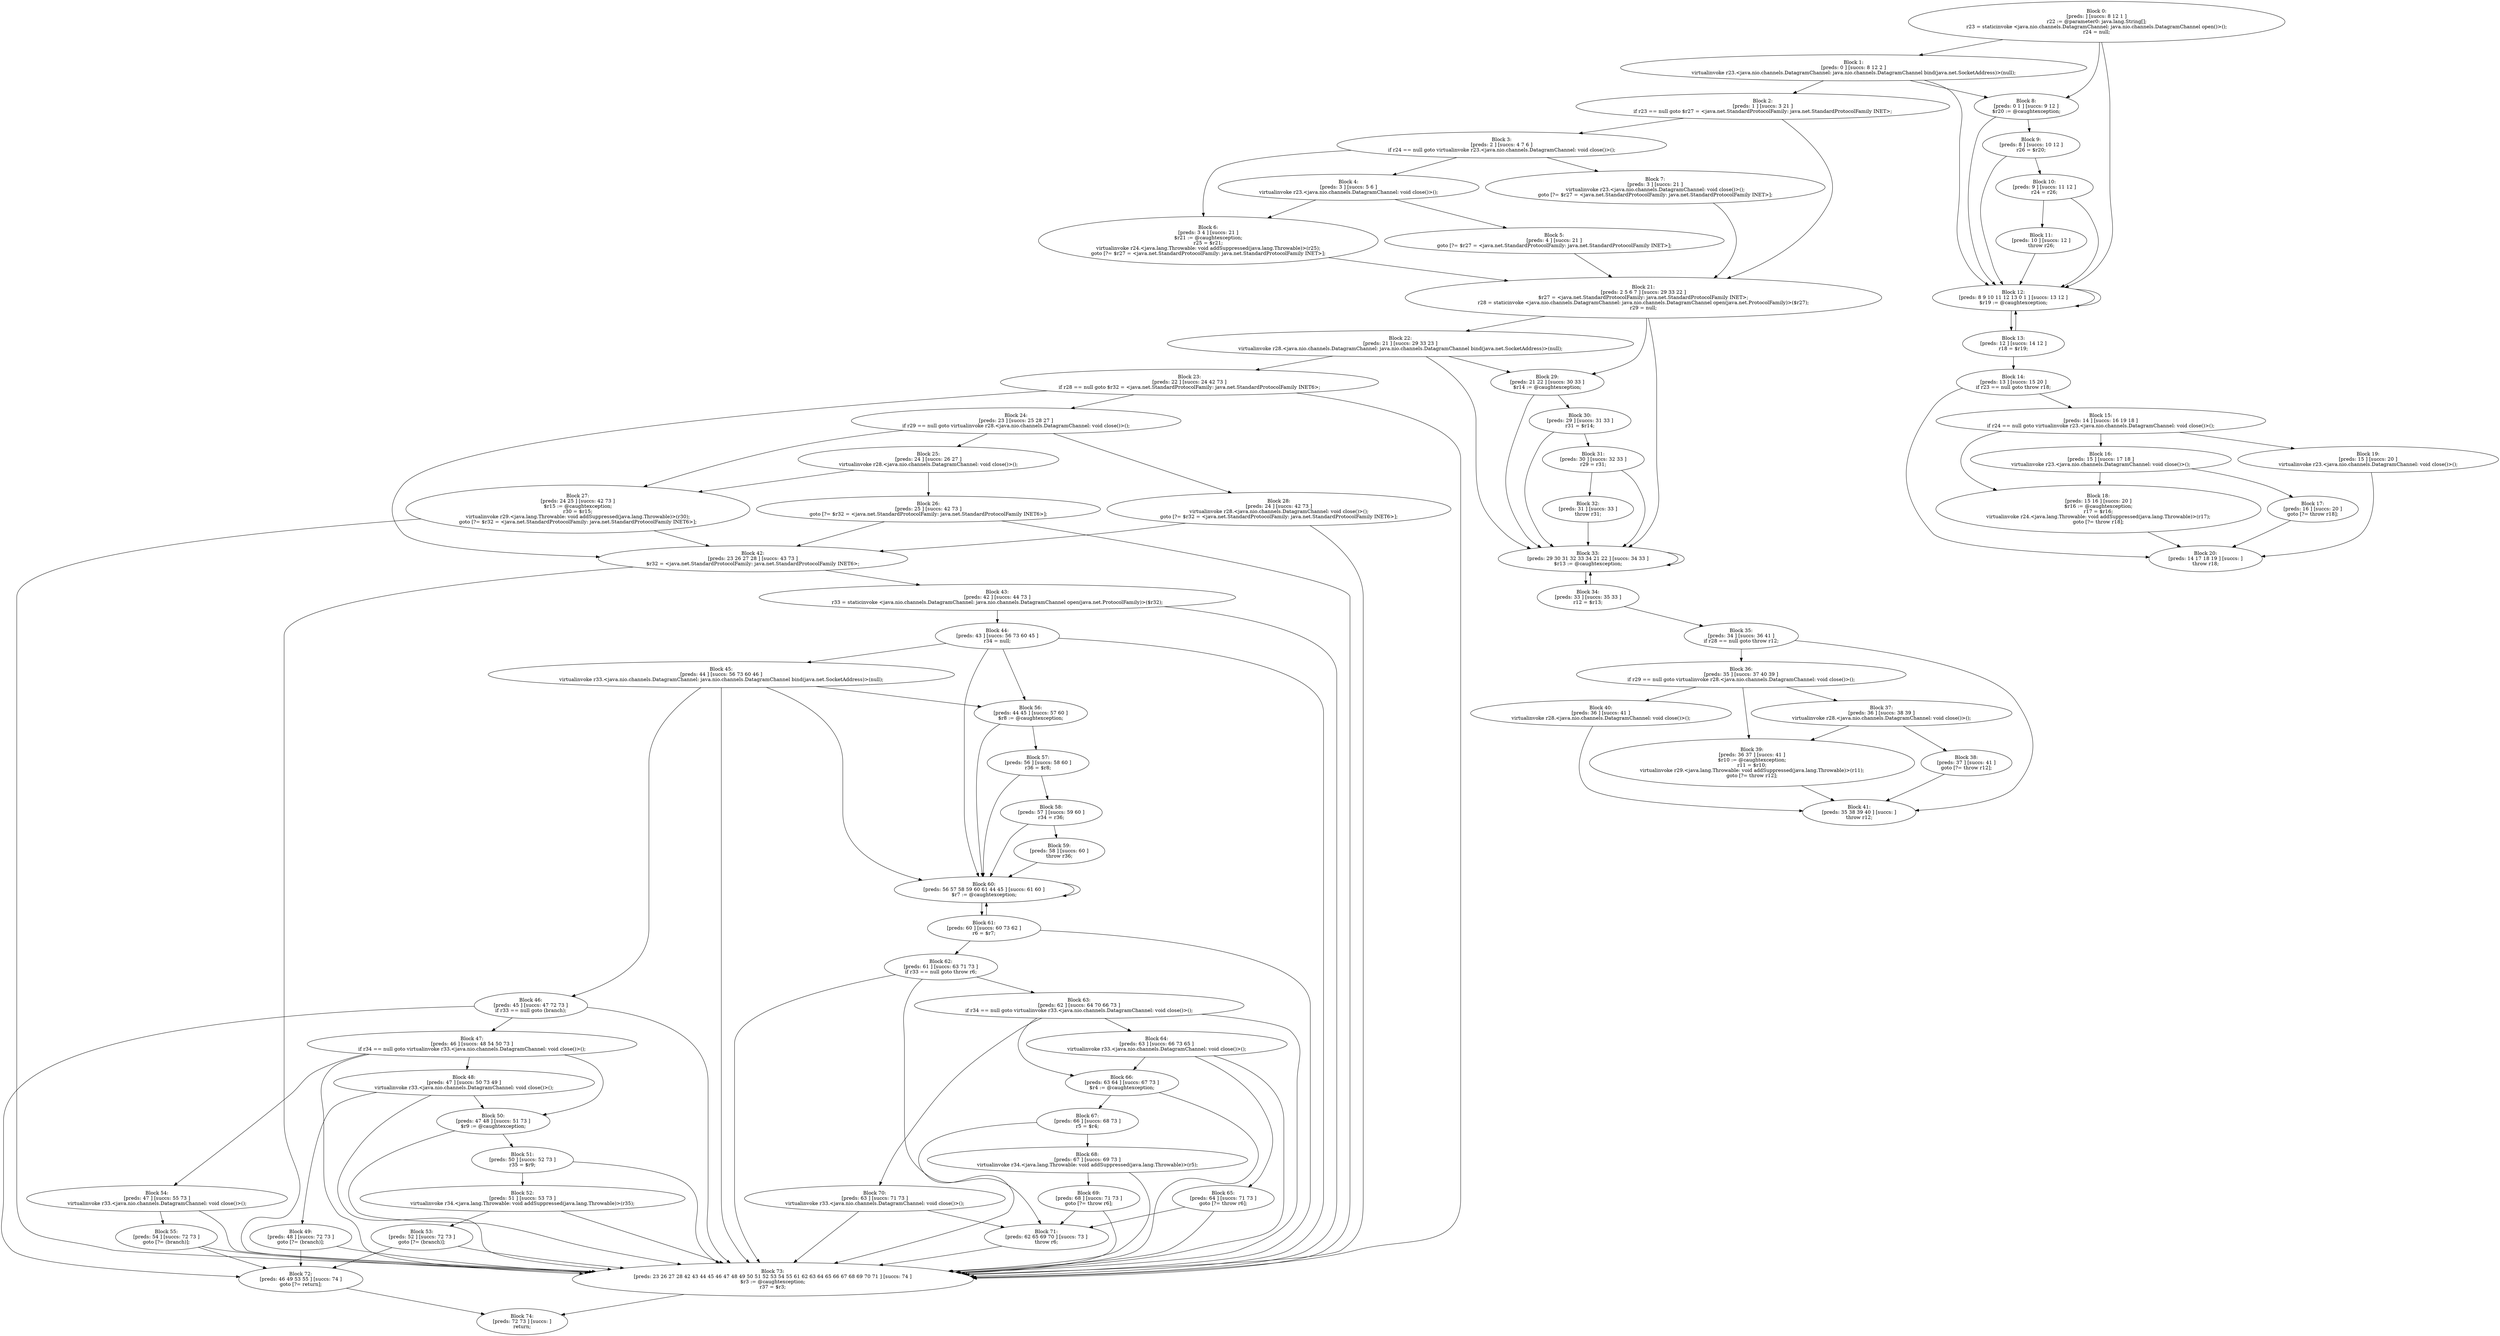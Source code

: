 digraph "unitGraph" {
    "Block 0:
[preds: ] [succs: 8 12 1 ]
r22 := @parameter0: java.lang.String[];
r23 = staticinvoke <java.nio.channels.DatagramChannel: java.nio.channels.DatagramChannel open()>();
r24 = null;
"
    "Block 1:
[preds: 0 ] [succs: 8 12 2 ]
virtualinvoke r23.<java.nio.channels.DatagramChannel: java.nio.channels.DatagramChannel bind(java.net.SocketAddress)>(null);
"
    "Block 2:
[preds: 1 ] [succs: 3 21 ]
if r23 == null goto $r27 = <java.net.StandardProtocolFamily: java.net.StandardProtocolFamily INET>;
"
    "Block 3:
[preds: 2 ] [succs: 4 7 6 ]
if r24 == null goto virtualinvoke r23.<java.nio.channels.DatagramChannel: void close()>();
"
    "Block 4:
[preds: 3 ] [succs: 5 6 ]
virtualinvoke r23.<java.nio.channels.DatagramChannel: void close()>();
"
    "Block 5:
[preds: 4 ] [succs: 21 ]
goto [?= $r27 = <java.net.StandardProtocolFamily: java.net.StandardProtocolFamily INET>];
"
    "Block 6:
[preds: 3 4 ] [succs: 21 ]
$r21 := @caughtexception;
r25 = $r21;
virtualinvoke r24.<java.lang.Throwable: void addSuppressed(java.lang.Throwable)>(r25);
goto [?= $r27 = <java.net.StandardProtocolFamily: java.net.StandardProtocolFamily INET>];
"
    "Block 7:
[preds: 3 ] [succs: 21 ]
virtualinvoke r23.<java.nio.channels.DatagramChannel: void close()>();
goto [?= $r27 = <java.net.StandardProtocolFamily: java.net.StandardProtocolFamily INET>];
"
    "Block 8:
[preds: 0 1 ] [succs: 9 12 ]
$r20 := @caughtexception;
"
    "Block 9:
[preds: 8 ] [succs: 10 12 ]
r26 = $r20;
"
    "Block 10:
[preds: 9 ] [succs: 11 12 ]
r24 = r26;
"
    "Block 11:
[preds: 10 ] [succs: 12 ]
throw r26;
"
    "Block 12:
[preds: 8 9 10 11 12 13 0 1 ] [succs: 13 12 ]
$r19 := @caughtexception;
"
    "Block 13:
[preds: 12 ] [succs: 14 12 ]
r18 = $r19;
"
    "Block 14:
[preds: 13 ] [succs: 15 20 ]
if r23 == null goto throw r18;
"
    "Block 15:
[preds: 14 ] [succs: 16 19 18 ]
if r24 == null goto virtualinvoke r23.<java.nio.channels.DatagramChannel: void close()>();
"
    "Block 16:
[preds: 15 ] [succs: 17 18 ]
virtualinvoke r23.<java.nio.channels.DatagramChannel: void close()>();
"
    "Block 17:
[preds: 16 ] [succs: 20 ]
goto [?= throw r18];
"
    "Block 18:
[preds: 15 16 ] [succs: 20 ]
$r16 := @caughtexception;
r17 = $r16;
virtualinvoke r24.<java.lang.Throwable: void addSuppressed(java.lang.Throwable)>(r17);
goto [?= throw r18];
"
    "Block 19:
[preds: 15 ] [succs: 20 ]
virtualinvoke r23.<java.nio.channels.DatagramChannel: void close()>();
"
    "Block 20:
[preds: 14 17 18 19 ] [succs: ]
throw r18;
"
    "Block 21:
[preds: 2 5 6 7 ] [succs: 29 33 22 ]
$r27 = <java.net.StandardProtocolFamily: java.net.StandardProtocolFamily INET>;
r28 = staticinvoke <java.nio.channels.DatagramChannel: java.nio.channels.DatagramChannel open(java.net.ProtocolFamily)>($r27);
r29 = null;
"
    "Block 22:
[preds: 21 ] [succs: 29 33 23 ]
virtualinvoke r28.<java.nio.channels.DatagramChannel: java.nio.channels.DatagramChannel bind(java.net.SocketAddress)>(null);
"
    "Block 23:
[preds: 22 ] [succs: 24 42 73 ]
if r28 == null goto $r32 = <java.net.StandardProtocolFamily: java.net.StandardProtocolFamily INET6>;
"
    "Block 24:
[preds: 23 ] [succs: 25 28 27 ]
if r29 == null goto virtualinvoke r28.<java.nio.channels.DatagramChannel: void close()>();
"
    "Block 25:
[preds: 24 ] [succs: 26 27 ]
virtualinvoke r28.<java.nio.channels.DatagramChannel: void close()>();
"
    "Block 26:
[preds: 25 ] [succs: 42 73 ]
goto [?= $r32 = <java.net.StandardProtocolFamily: java.net.StandardProtocolFamily INET6>];
"
    "Block 27:
[preds: 24 25 ] [succs: 42 73 ]
$r15 := @caughtexception;
r30 = $r15;
virtualinvoke r29.<java.lang.Throwable: void addSuppressed(java.lang.Throwable)>(r30);
goto [?= $r32 = <java.net.StandardProtocolFamily: java.net.StandardProtocolFamily INET6>];
"
    "Block 28:
[preds: 24 ] [succs: 42 73 ]
virtualinvoke r28.<java.nio.channels.DatagramChannel: void close()>();
goto [?= $r32 = <java.net.StandardProtocolFamily: java.net.StandardProtocolFamily INET6>];
"
    "Block 29:
[preds: 21 22 ] [succs: 30 33 ]
$r14 := @caughtexception;
"
    "Block 30:
[preds: 29 ] [succs: 31 33 ]
r31 = $r14;
"
    "Block 31:
[preds: 30 ] [succs: 32 33 ]
r29 = r31;
"
    "Block 32:
[preds: 31 ] [succs: 33 ]
throw r31;
"
    "Block 33:
[preds: 29 30 31 32 33 34 21 22 ] [succs: 34 33 ]
$r13 := @caughtexception;
"
    "Block 34:
[preds: 33 ] [succs: 35 33 ]
r12 = $r13;
"
    "Block 35:
[preds: 34 ] [succs: 36 41 ]
if r28 == null goto throw r12;
"
    "Block 36:
[preds: 35 ] [succs: 37 40 39 ]
if r29 == null goto virtualinvoke r28.<java.nio.channels.DatagramChannel: void close()>();
"
    "Block 37:
[preds: 36 ] [succs: 38 39 ]
virtualinvoke r28.<java.nio.channels.DatagramChannel: void close()>();
"
    "Block 38:
[preds: 37 ] [succs: 41 ]
goto [?= throw r12];
"
    "Block 39:
[preds: 36 37 ] [succs: 41 ]
$r10 := @caughtexception;
r11 = $r10;
virtualinvoke r29.<java.lang.Throwable: void addSuppressed(java.lang.Throwable)>(r11);
goto [?= throw r12];
"
    "Block 40:
[preds: 36 ] [succs: 41 ]
virtualinvoke r28.<java.nio.channels.DatagramChannel: void close()>();
"
    "Block 41:
[preds: 35 38 39 40 ] [succs: ]
throw r12;
"
    "Block 42:
[preds: 23 26 27 28 ] [succs: 43 73 ]
$r32 = <java.net.StandardProtocolFamily: java.net.StandardProtocolFamily INET6>;
"
    "Block 43:
[preds: 42 ] [succs: 44 73 ]
r33 = staticinvoke <java.nio.channels.DatagramChannel: java.nio.channels.DatagramChannel open(java.net.ProtocolFamily)>($r32);
"
    "Block 44:
[preds: 43 ] [succs: 56 73 60 45 ]
r34 = null;
"
    "Block 45:
[preds: 44 ] [succs: 56 73 60 46 ]
virtualinvoke r33.<java.nio.channels.DatagramChannel: java.nio.channels.DatagramChannel bind(java.net.SocketAddress)>(null);
"
    "Block 46:
[preds: 45 ] [succs: 47 72 73 ]
if r33 == null goto (branch);
"
    "Block 47:
[preds: 46 ] [succs: 48 54 50 73 ]
if r34 == null goto virtualinvoke r33.<java.nio.channels.DatagramChannel: void close()>();
"
    "Block 48:
[preds: 47 ] [succs: 50 73 49 ]
virtualinvoke r33.<java.nio.channels.DatagramChannel: void close()>();
"
    "Block 49:
[preds: 48 ] [succs: 72 73 ]
goto [?= (branch)];
"
    "Block 50:
[preds: 47 48 ] [succs: 51 73 ]
$r9 := @caughtexception;
"
    "Block 51:
[preds: 50 ] [succs: 52 73 ]
r35 = $r9;
"
    "Block 52:
[preds: 51 ] [succs: 53 73 ]
virtualinvoke r34.<java.lang.Throwable: void addSuppressed(java.lang.Throwable)>(r35);
"
    "Block 53:
[preds: 52 ] [succs: 72 73 ]
goto [?= (branch)];
"
    "Block 54:
[preds: 47 ] [succs: 55 73 ]
virtualinvoke r33.<java.nio.channels.DatagramChannel: void close()>();
"
    "Block 55:
[preds: 54 ] [succs: 72 73 ]
goto [?= (branch)];
"
    "Block 56:
[preds: 44 45 ] [succs: 57 60 ]
$r8 := @caughtexception;
"
    "Block 57:
[preds: 56 ] [succs: 58 60 ]
r36 = $r8;
"
    "Block 58:
[preds: 57 ] [succs: 59 60 ]
r34 = r36;
"
    "Block 59:
[preds: 58 ] [succs: 60 ]
throw r36;
"
    "Block 60:
[preds: 56 57 58 59 60 61 44 45 ] [succs: 61 60 ]
$r7 := @caughtexception;
"
    "Block 61:
[preds: 60 ] [succs: 60 73 62 ]
r6 = $r7;
"
    "Block 62:
[preds: 61 ] [succs: 63 71 73 ]
if r33 == null goto throw r6;
"
    "Block 63:
[preds: 62 ] [succs: 64 70 66 73 ]
if r34 == null goto virtualinvoke r33.<java.nio.channels.DatagramChannel: void close()>();
"
    "Block 64:
[preds: 63 ] [succs: 66 73 65 ]
virtualinvoke r33.<java.nio.channels.DatagramChannel: void close()>();
"
    "Block 65:
[preds: 64 ] [succs: 71 73 ]
goto [?= throw r6];
"
    "Block 66:
[preds: 63 64 ] [succs: 67 73 ]
$r4 := @caughtexception;
"
    "Block 67:
[preds: 66 ] [succs: 68 73 ]
r5 = $r4;
"
    "Block 68:
[preds: 67 ] [succs: 69 73 ]
virtualinvoke r34.<java.lang.Throwable: void addSuppressed(java.lang.Throwable)>(r5);
"
    "Block 69:
[preds: 68 ] [succs: 71 73 ]
goto [?= throw r6];
"
    "Block 70:
[preds: 63 ] [succs: 71 73 ]
virtualinvoke r33.<java.nio.channels.DatagramChannel: void close()>();
"
    "Block 71:
[preds: 62 65 69 70 ] [succs: 73 ]
throw r6;
"
    "Block 72:
[preds: 46 49 53 55 ] [succs: 74 ]
goto [?= return];
"
    "Block 73:
[preds: 23 26 27 28 42 43 44 45 46 47 48 49 50 51 52 53 54 55 61 62 63 64 65 66 67 68 69 70 71 ] [succs: 74 ]
$r3 := @caughtexception;
r37 = $r3;
"
    "Block 74:
[preds: 72 73 ] [succs: ]
return;
"
    "Block 0:
[preds: ] [succs: 8 12 1 ]
r22 := @parameter0: java.lang.String[];
r23 = staticinvoke <java.nio.channels.DatagramChannel: java.nio.channels.DatagramChannel open()>();
r24 = null;
"->"Block 8:
[preds: 0 1 ] [succs: 9 12 ]
$r20 := @caughtexception;
";
    "Block 0:
[preds: ] [succs: 8 12 1 ]
r22 := @parameter0: java.lang.String[];
r23 = staticinvoke <java.nio.channels.DatagramChannel: java.nio.channels.DatagramChannel open()>();
r24 = null;
"->"Block 12:
[preds: 8 9 10 11 12 13 0 1 ] [succs: 13 12 ]
$r19 := @caughtexception;
";
    "Block 0:
[preds: ] [succs: 8 12 1 ]
r22 := @parameter0: java.lang.String[];
r23 = staticinvoke <java.nio.channels.DatagramChannel: java.nio.channels.DatagramChannel open()>();
r24 = null;
"->"Block 1:
[preds: 0 ] [succs: 8 12 2 ]
virtualinvoke r23.<java.nio.channels.DatagramChannel: java.nio.channels.DatagramChannel bind(java.net.SocketAddress)>(null);
";
    "Block 1:
[preds: 0 ] [succs: 8 12 2 ]
virtualinvoke r23.<java.nio.channels.DatagramChannel: java.nio.channels.DatagramChannel bind(java.net.SocketAddress)>(null);
"->"Block 8:
[preds: 0 1 ] [succs: 9 12 ]
$r20 := @caughtexception;
";
    "Block 1:
[preds: 0 ] [succs: 8 12 2 ]
virtualinvoke r23.<java.nio.channels.DatagramChannel: java.nio.channels.DatagramChannel bind(java.net.SocketAddress)>(null);
"->"Block 12:
[preds: 8 9 10 11 12 13 0 1 ] [succs: 13 12 ]
$r19 := @caughtexception;
";
    "Block 1:
[preds: 0 ] [succs: 8 12 2 ]
virtualinvoke r23.<java.nio.channels.DatagramChannel: java.nio.channels.DatagramChannel bind(java.net.SocketAddress)>(null);
"->"Block 2:
[preds: 1 ] [succs: 3 21 ]
if r23 == null goto $r27 = <java.net.StandardProtocolFamily: java.net.StandardProtocolFamily INET>;
";
    "Block 2:
[preds: 1 ] [succs: 3 21 ]
if r23 == null goto $r27 = <java.net.StandardProtocolFamily: java.net.StandardProtocolFamily INET>;
"->"Block 3:
[preds: 2 ] [succs: 4 7 6 ]
if r24 == null goto virtualinvoke r23.<java.nio.channels.DatagramChannel: void close()>();
";
    "Block 2:
[preds: 1 ] [succs: 3 21 ]
if r23 == null goto $r27 = <java.net.StandardProtocolFamily: java.net.StandardProtocolFamily INET>;
"->"Block 21:
[preds: 2 5 6 7 ] [succs: 29 33 22 ]
$r27 = <java.net.StandardProtocolFamily: java.net.StandardProtocolFamily INET>;
r28 = staticinvoke <java.nio.channels.DatagramChannel: java.nio.channels.DatagramChannel open(java.net.ProtocolFamily)>($r27);
r29 = null;
";
    "Block 3:
[preds: 2 ] [succs: 4 7 6 ]
if r24 == null goto virtualinvoke r23.<java.nio.channels.DatagramChannel: void close()>();
"->"Block 4:
[preds: 3 ] [succs: 5 6 ]
virtualinvoke r23.<java.nio.channels.DatagramChannel: void close()>();
";
    "Block 3:
[preds: 2 ] [succs: 4 7 6 ]
if r24 == null goto virtualinvoke r23.<java.nio.channels.DatagramChannel: void close()>();
"->"Block 7:
[preds: 3 ] [succs: 21 ]
virtualinvoke r23.<java.nio.channels.DatagramChannel: void close()>();
goto [?= $r27 = <java.net.StandardProtocolFamily: java.net.StandardProtocolFamily INET>];
";
    "Block 3:
[preds: 2 ] [succs: 4 7 6 ]
if r24 == null goto virtualinvoke r23.<java.nio.channels.DatagramChannel: void close()>();
"->"Block 6:
[preds: 3 4 ] [succs: 21 ]
$r21 := @caughtexception;
r25 = $r21;
virtualinvoke r24.<java.lang.Throwable: void addSuppressed(java.lang.Throwable)>(r25);
goto [?= $r27 = <java.net.StandardProtocolFamily: java.net.StandardProtocolFamily INET>];
";
    "Block 4:
[preds: 3 ] [succs: 5 6 ]
virtualinvoke r23.<java.nio.channels.DatagramChannel: void close()>();
"->"Block 5:
[preds: 4 ] [succs: 21 ]
goto [?= $r27 = <java.net.StandardProtocolFamily: java.net.StandardProtocolFamily INET>];
";
    "Block 4:
[preds: 3 ] [succs: 5 6 ]
virtualinvoke r23.<java.nio.channels.DatagramChannel: void close()>();
"->"Block 6:
[preds: 3 4 ] [succs: 21 ]
$r21 := @caughtexception;
r25 = $r21;
virtualinvoke r24.<java.lang.Throwable: void addSuppressed(java.lang.Throwable)>(r25);
goto [?= $r27 = <java.net.StandardProtocolFamily: java.net.StandardProtocolFamily INET>];
";
    "Block 5:
[preds: 4 ] [succs: 21 ]
goto [?= $r27 = <java.net.StandardProtocolFamily: java.net.StandardProtocolFamily INET>];
"->"Block 21:
[preds: 2 5 6 7 ] [succs: 29 33 22 ]
$r27 = <java.net.StandardProtocolFamily: java.net.StandardProtocolFamily INET>;
r28 = staticinvoke <java.nio.channels.DatagramChannel: java.nio.channels.DatagramChannel open(java.net.ProtocolFamily)>($r27);
r29 = null;
";
    "Block 6:
[preds: 3 4 ] [succs: 21 ]
$r21 := @caughtexception;
r25 = $r21;
virtualinvoke r24.<java.lang.Throwable: void addSuppressed(java.lang.Throwable)>(r25);
goto [?= $r27 = <java.net.StandardProtocolFamily: java.net.StandardProtocolFamily INET>];
"->"Block 21:
[preds: 2 5 6 7 ] [succs: 29 33 22 ]
$r27 = <java.net.StandardProtocolFamily: java.net.StandardProtocolFamily INET>;
r28 = staticinvoke <java.nio.channels.DatagramChannel: java.nio.channels.DatagramChannel open(java.net.ProtocolFamily)>($r27);
r29 = null;
";
    "Block 7:
[preds: 3 ] [succs: 21 ]
virtualinvoke r23.<java.nio.channels.DatagramChannel: void close()>();
goto [?= $r27 = <java.net.StandardProtocolFamily: java.net.StandardProtocolFamily INET>];
"->"Block 21:
[preds: 2 5 6 7 ] [succs: 29 33 22 ]
$r27 = <java.net.StandardProtocolFamily: java.net.StandardProtocolFamily INET>;
r28 = staticinvoke <java.nio.channels.DatagramChannel: java.nio.channels.DatagramChannel open(java.net.ProtocolFamily)>($r27);
r29 = null;
";
    "Block 8:
[preds: 0 1 ] [succs: 9 12 ]
$r20 := @caughtexception;
"->"Block 9:
[preds: 8 ] [succs: 10 12 ]
r26 = $r20;
";
    "Block 8:
[preds: 0 1 ] [succs: 9 12 ]
$r20 := @caughtexception;
"->"Block 12:
[preds: 8 9 10 11 12 13 0 1 ] [succs: 13 12 ]
$r19 := @caughtexception;
";
    "Block 9:
[preds: 8 ] [succs: 10 12 ]
r26 = $r20;
"->"Block 10:
[preds: 9 ] [succs: 11 12 ]
r24 = r26;
";
    "Block 9:
[preds: 8 ] [succs: 10 12 ]
r26 = $r20;
"->"Block 12:
[preds: 8 9 10 11 12 13 0 1 ] [succs: 13 12 ]
$r19 := @caughtexception;
";
    "Block 10:
[preds: 9 ] [succs: 11 12 ]
r24 = r26;
"->"Block 11:
[preds: 10 ] [succs: 12 ]
throw r26;
";
    "Block 10:
[preds: 9 ] [succs: 11 12 ]
r24 = r26;
"->"Block 12:
[preds: 8 9 10 11 12 13 0 1 ] [succs: 13 12 ]
$r19 := @caughtexception;
";
    "Block 11:
[preds: 10 ] [succs: 12 ]
throw r26;
"->"Block 12:
[preds: 8 9 10 11 12 13 0 1 ] [succs: 13 12 ]
$r19 := @caughtexception;
";
    "Block 12:
[preds: 8 9 10 11 12 13 0 1 ] [succs: 13 12 ]
$r19 := @caughtexception;
"->"Block 13:
[preds: 12 ] [succs: 14 12 ]
r18 = $r19;
";
    "Block 12:
[preds: 8 9 10 11 12 13 0 1 ] [succs: 13 12 ]
$r19 := @caughtexception;
"->"Block 12:
[preds: 8 9 10 11 12 13 0 1 ] [succs: 13 12 ]
$r19 := @caughtexception;
";
    "Block 13:
[preds: 12 ] [succs: 14 12 ]
r18 = $r19;
"->"Block 14:
[preds: 13 ] [succs: 15 20 ]
if r23 == null goto throw r18;
";
    "Block 13:
[preds: 12 ] [succs: 14 12 ]
r18 = $r19;
"->"Block 12:
[preds: 8 9 10 11 12 13 0 1 ] [succs: 13 12 ]
$r19 := @caughtexception;
";
    "Block 14:
[preds: 13 ] [succs: 15 20 ]
if r23 == null goto throw r18;
"->"Block 15:
[preds: 14 ] [succs: 16 19 18 ]
if r24 == null goto virtualinvoke r23.<java.nio.channels.DatagramChannel: void close()>();
";
    "Block 14:
[preds: 13 ] [succs: 15 20 ]
if r23 == null goto throw r18;
"->"Block 20:
[preds: 14 17 18 19 ] [succs: ]
throw r18;
";
    "Block 15:
[preds: 14 ] [succs: 16 19 18 ]
if r24 == null goto virtualinvoke r23.<java.nio.channels.DatagramChannel: void close()>();
"->"Block 16:
[preds: 15 ] [succs: 17 18 ]
virtualinvoke r23.<java.nio.channels.DatagramChannel: void close()>();
";
    "Block 15:
[preds: 14 ] [succs: 16 19 18 ]
if r24 == null goto virtualinvoke r23.<java.nio.channels.DatagramChannel: void close()>();
"->"Block 19:
[preds: 15 ] [succs: 20 ]
virtualinvoke r23.<java.nio.channels.DatagramChannel: void close()>();
";
    "Block 15:
[preds: 14 ] [succs: 16 19 18 ]
if r24 == null goto virtualinvoke r23.<java.nio.channels.DatagramChannel: void close()>();
"->"Block 18:
[preds: 15 16 ] [succs: 20 ]
$r16 := @caughtexception;
r17 = $r16;
virtualinvoke r24.<java.lang.Throwable: void addSuppressed(java.lang.Throwable)>(r17);
goto [?= throw r18];
";
    "Block 16:
[preds: 15 ] [succs: 17 18 ]
virtualinvoke r23.<java.nio.channels.DatagramChannel: void close()>();
"->"Block 17:
[preds: 16 ] [succs: 20 ]
goto [?= throw r18];
";
    "Block 16:
[preds: 15 ] [succs: 17 18 ]
virtualinvoke r23.<java.nio.channels.DatagramChannel: void close()>();
"->"Block 18:
[preds: 15 16 ] [succs: 20 ]
$r16 := @caughtexception;
r17 = $r16;
virtualinvoke r24.<java.lang.Throwable: void addSuppressed(java.lang.Throwable)>(r17);
goto [?= throw r18];
";
    "Block 17:
[preds: 16 ] [succs: 20 ]
goto [?= throw r18];
"->"Block 20:
[preds: 14 17 18 19 ] [succs: ]
throw r18;
";
    "Block 18:
[preds: 15 16 ] [succs: 20 ]
$r16 := @caughtexception;
r17 = $r16;
virtualinvoke r24.<java.lang.Throwable: void addSuppressed(java.lang.Throwable)>(r17);
goto [?= throw r18];
"->"Block 20:
[preds: 14 17 18 19 ] [succs: ]
throw r18;
";
    "Block 19:
[preds: 15 ] [succs: 20 ]
virtualinvoke r23.<java.nio.channels.DatagramChannel: void close()>();
"->"Block 20:
[preds: 14 17 18 19 ] [succs: ]
throw r18;
";
    "Block 21:
[preds: 2 5 6 7 ] [succs: 29 33 22 ]
$r27 = <java.net.StandardProtocolFamily: java.net.StandardProtocolFamily INET>;
r28 = staticinvoke <java.nio.channels.DatagramChannel: java.nio.channels.DatagramChannel open(java.net.ProtocolFamily)>($r27);
r29 = null;
"->"Block 29:
[preds: 21 22 ] [succs: 30 33 ]
$r14 := @caughtexception;
";
    "Block 21:
[preds: 2 5 6 7 ] [succs: 29 33 22 ]
$r27 = <java.net.StandardProtocolFamily: java.net.StandardProtocolFamily INET>;
r28 = staticinvoke <java.nio.channels.DatagramChannel: java.nio.channels.DatagramChannel open(java.net.ProtocolFamily)>($r27);
r29 = null;
"->"Block 33:
[preds: 29 30 31 32 33 34 21 22 ] [succs: 34 33 ]
$r13 := @caughtexception;
";
    "Block 21:
[preds: 2 5 6 7 ] [succs: 29 33 22 ]
$r27 = <java.net.StandardProtocolFamily: java.net.StandardProtocolFamily INET>;
r28 = staticinvoke <java.nio.channels.DatagramChannel: java.nio.channels.DatagramChannel open(java.net.ProtocolFamily)>($r27);
r29 = null;
"->"Block 22:
[preds: 21 ] [succs: 29 33 23 ]
virtualinvoke r28.<java.nio.channels.DatagramChannel: java.nio.channels.DatagramChannel bind(java.net.SocketAddress)>(null);
";
    "Block 22:
[preds: 21 ] [succs: 29 33 23 ]
virtualinvoke r28.<java.nio.channels.DatagramChannel: java.nio.channels.DatagramChannel bind(java.net.SocketAddress)>(null);
"->"Block 29:
[preds: 21 22 ] [succs: 30 33 ]
$r14 := @caughtexception;
";
    "Block 22:
[preds: 21 ] [succs: 29 33 23 ]
virtualinvoke r28.<java.nio.channels.DatagramChannel: java.nio.channels.DatagramChannel bind(java.net.SocketAddress)>(null);
"->"Block 33:
[preds: 29 30 31 32 33 34 21 22 ] [succs: 34 33 ]
$r13 := @caughtexception;
";
    "Block 22:
[preds: 21 ] [succs: 29 33 23 ]
virtualinvoke r28.<java.nio.channels.DatagramChannel: java.nio.channels.DatagramChannel bind(java.net.SocketAddress)>(null);
"->"Block 23:
[preds: 22 ] [succs: 24 42 73 ]
if r28 == null goto $r32 = <java.net.StandardProtocolFamily: java.net.StandardProtocolFamily INET6>;
";
    "Block 23:
[preds: 22 ] [succs: 24 42 73 ]
if r28 == null goto $r32 = <java.net.StandardProtocolFamily: java.net.StandardProtocolFamily INET6>;
"->"Block 24:
[preds: 23 ] [succs: 25 28 27 ]
if r29 == null goto virtualinvoke r28.<java.nio.channels.DatagramChannel: void close()>();
";
    "Block 23:
[preds: 22 ] [succs: 24 42 73 ]
if r28 == null goto $r32 = <java.net.StandardProtocolFamily: java.net.StandardProtocolFamily INET6>;
"->"Block 42:
[preds: 23 26 27 28 ] [succs: 43 73 ]
$r32 = <java.net.StandardProtocolFamily: java.net.StandardProtocolFamily INET6>;
";
    "Block 23:
[preds: 22 ] [succs: 24 42 73 ]
if r28 == null goto $r32 = <java.net.StandardProtocolFamily: java.net.StandardProtocolFamily INET6>;
"->"Block 73:
[preds: 23 26 27 28 42 43 44 45 46 47 48 49 50 51 52 53 54 55 61 62 63 64 65 66 67 68 69 70 71 ] [succs: 74 ]
$r3 := @caughtexception;
r37 = $r3;
";
    "Block 24:
[preds: 23 ] [succs: 25 28 27 ]
if r29 == null goto virtualinvoke r28.<java.nio.channels.DatagramChannel: void close()>();
"->"Block 25:
[preds: 24 ] [succs: 26 27 ]
virtualinvoke r28.<java.nio.channels.DatagramChannel: void close()>();
";
    "Block 24:
[preds: 23 ] [succs: 25 28 27 ]
if r29 == null goto virtualinvoke r28.<java.nio.channels.DatagramChannel: void close()>();
"->"Block 28:
[preds: 24 ] [succs: 42 73 ]
virtualinvoke r28.<java.nio.channels.DatagramChannel: void close()>();
goto [?= $r32 = <java.net.StandardProtocolFamily: java.net.StandardProtocolFamily INET6>];
";
    "Block 24:
[preds: 23 ] [succs: 25 28 27 ]
if r29 == null goto virtualinvoke r28.<java.nio.channels.DatagramChannel: void close()>();
"->"Block 27:
[preds: 24 25 ] [succs: 42 73 ]
$r15 := @caughtexception;
r30 = $r15;
virtualinvoke r29.<java.lang.Throwable: void addSuppressed(java.lang.Throwable)>(r30);
goto [?= $r32 = <java.net.StandardProtocolFamily: java.net.StandardProtocolFamily INET6>];
";
    "Block 25:
[preds: 24 ] [succs: 26 27 ]
virtualinvoke r28.<java.nio.channels.DatagramChannel: void close()>();
"->"Block 26:
[preds: 25 ] [succs: 42 73 ]
goto [?= $r32 = <java.net.StandardProtocolFamily: java.net.StandardProtocolFamily INET6>];
";
    "Block 25:
[preds: 24 ] [succs: 26 27 ]
virtualinvoke r28.<java.nio.channels.DatagramChannel: void close()>();
"->"Block 27:
[preds: 24 25 ] [succs: 42 73 ]
$r15 := @caughtexception;
r30 = $r15;
virtualinvoke r29.<java.lang.Throwable: void addSuppressed(java.lang.Throwable)>(r30);
goto [?= $r32 = <java.net.StandardProtocolFamily: java.net.StandardProtocolFamily INET6>];
";
    "Block 26:
[preds: 25 ] [succs: 42 73 ]
goto [?= $r32 = <java.net.StandardProtocolFamily: java.net.StandardProtocolFamily INET6>];
"->"Block 42:
[preds: 23 26 27 28 ] [succs: 43 73 ]
$r32 = <java.net.StandardProtocolFamily: java.net.StandardProtocolFamily INET6>;
";
    "Block 26:
[preds: 25 ] [succs: 42 73 ]
goto [?= $r32 = <java.net.StandardProtocolFamily: java.net.StandardProtocolFamily INET6>];
"->"Block 73:
[preds: 23 26 27 28 42 43 44 45 46 47 48 49 50 51 52 53 54 55 61 62 63 64 65 66 67 68 69 70 71 ] [succs: 74 ]
$r3 := @caughtexception;
r37 = $r3;
";
    "Block 27:
[preds: 24 25 ] [succs: 42 73 ]
$r15 := @caughtexception;
r30 = $r15;
virtualinvoke r29.<java.lang.Throwable: void addSuppressed(java.lang.Throwable)>(r30);
goto [?= $r32 = <java.net.StandardProtocolFamily: java.net.StandardProtocolFamily INET6>];
"->"Block 42:
[preds: 23 26 27 28 ] [succs: 43 73 ]
$r32 = <java.net.StandardProtocolFamily: java.net.StandardProtocolFamily INET6>;
";
    "Block 27:
[preds: 24 25 ] [succs: 42 73 ]
$r15 := @caughtexception;
r30 = $r15;
virtualinvoke r29.<java.lang.Throwable: void addSuppressed(java.lang.Throwable)>(r30);
goto [?= $r32 = <java.net.StandardProtocolFamily: java.net.StandardProtocolFamily INET6>];
"->"Block 73:
[preds: 23 26 27 28 42 43 44 45 46 47 48 49 50 51 52 53 54 55 61 62 63 64 65 66 67 68 69 70 71 ] [succs: 74 ]
$r3 := @caughtexception;
r37 = $r3;
";
    "Block 28:
[preds: 24 ] [succs: 42 73 ]
virtualinvoke r28.<java.nio.channels.DatagramChannel: void close()>();
goto [?= $r32 = <java.net.StandardProtocolFamily: java.net.StandardProtocolFamily INET6>];
"->"Block 42:
[preds: 23 26 27 28 ] [succs: 43 73 ]
$r32 = <java.net.StandardProtocolFamily: java.net.StandardProtocolFamily INET6>;
";
    "Block 28:
[preds: 24 ] [succs: 42 73 ]
virtualinvoke r28.<java.nio.channels.DatagramChannel: void close()>();
goto [?= $r32 = <java.net.StandardProtocolFamily: java.net.StandardProtocolFamily INET6>];
"->"Block 73:
[preds: 23 26 27 28 42 43 44 45 46 47 48 49 50 51 52 53 54 55 61 62 63 64 65 66 67 68 69 70 71 ] [succs: 74 ]
$r3 := @caughtexception;
r37 = $r3;
";
    "Block 29:
[preds: 21 22 ] [succs: 30 33 ]
$r14 := @caughtexception;
"->"Block 30:
[preds: 29 ] [succs: 31 33 ]
r31 = $r14;
";
    "Block 29:
[preds: 21 22 ] [succs: 30 33 ]
$r14 := @caughtexception;
"->"Block 33:
[preds: 29 30 31 32 33 34 21 22 ] [succs: 34 33 ]
$r13 := @caughtexception;
";
    "Block 30:
[preds: 29 ] [succs: 31 33 ]
r31 = $r14;
"->"Block 31:
[preds: 30 ] [succs: 32 33 ]
r29 = r31;
";
    "Block 30:
[preds: 29 ] [succs: 31 33 ]
r31 = $r14;
"->"Block 33:
[preds: 29 30 31 32 33 34 21 22 ] [succs: 34 33 ]
$r13 := @caughtexception;
";
    "Block 31:
[preds: 30 ] [succs: 32 33 ]
r29 = r31;
"->"Block 32:
[preds: 31 ] [succs: 33 ]
throw r31;
";
    "Block 31:
[preds: 30 ] [succs: 32 33 ]
r29 = r31;
"->"Block 33:
[preds: 29 30 31 32 33 34 21 22 ] [succs: 34 33 ]
$r13 := @caughtexception;
";
    "Block 32:
[preds: 31 ] [succs: 33 ]
throw r31;
"->"Block 33:
[preds: 29 30 31 32 33 34 21 22 ] [succs: 34 33 ]
$r13 := @caughtexception;
";
    "Block 33:
[preds: 29 30 31 32 33 34 21 22 ] [succs: 34 33 ]
$r13 := @caughtexception;
"->"Block 34:
[preds: 33 ] [succs: 35 33 ]
r12 = $r13;
";
    "Block 33:
[preds: 29 30 31 32 33 34 21 22 ] [succs: 34 33 ]
$r13 := @caughtexception;
"->"Block 33:
[preds: 29 30 31 32 33 34 21 22 ] [succs: 34 33 ]
$r13 := @caughtexception;
";
    "Block 34:
[preds: 33 ] [succs: 35 33 ]
r12 = $r13;
"->"Block 35:
[preds: 34 ] [succs: 36 41 ]
if r28 == null goto throw r12;
";
    "Block 34:
[preds: 33 ] [succs: 35 33 ]
r12 = $r13;
"->"Block 33:
[preds: 29 30 31 32 33 34 21 22 ] [succs: 34 33 ]
$r13 := @caughtexception;
";
    "Block 35:
[preds: 34 ] [succs: 36 41 ]
if r28 == null goto throw r12;
"->"Block 36:
[preds: 35 ] [succs: 37 40 39 ]
if r29 == null goto virtualinvoke r28.<java.nio.channels.DatagramChannel: void close()>();
";
    "Block 35:
[preds: 34 ] [succs: 36 41 ]
if r28 == null goto throw r12;
"->"Block 41:
[preds: 35 38 39 40 ] [succs: ]
throw r12;
";
    "Block 36:
[preds: 35 ] [succs: 37 40 39 ]
if r29 == null goto virtualinvoke r28.<java.nio.channels.DatagramChannel: void close()>();
"->"Block 37:
[preds: 36 ] [succs: 38 39 ]
virtualinvoke r28.<java.nio.channels.DatagramChannel: void close()>();
";
    "Block 36:
[preds: 35 ] [succs: 37 40 39 ]
if r29 == null goto virtualinvoke r28.<java.nio.channels.DatagramChannel: void close()>();
"->"Block 40:
[preds: 36 ] [succs: 41 ]
virtualinvoke r28.<java.nio.channels.DatagramChannel: void close()>();
";
    "Block 36:
[preds: 35 ] [succs: 37 40 39 ]
if r29 == null goto virtualinvoke r28.<java.nio.channels.DatagramChannel: void close()>();
"->"Block 39:
[preds: 36 37 ] [succs: 41 ]
$r10 := @caughtexception;
r11 = $r10;
virtualinvoke r29.<java.lang.Throwable: void addSuppressed(java.lang.Throwable)>(r11);
goto [?= throw r12];
";
    "Block 37:
[preds: 36 ] [succs: 38 39 ]
virtualinvoke r28.<java.nio.channels.DatagramChannel: void close()>();
"->"Block 38:
[preds: 37 ] [succs: 41 ]
goto [?= throw r12];
";
    "Block 37:
[preds: 36 ] [succs: 38 39 ]
virtualinvoke r28.<java.nio.channels.DatagramChannel: void close()>();
"->"Block 39:
[preds: 36 37 ] [succs: 41 ]
$r10 := @caughtexception;
r11 = $r10;
virtualinvoke r29.<java.lang.Throwable: void addSuppressed(java.lang.Throwable)>(r11);
goto [?= throw r12];
";
    "Block 38:
[preds: 37 ] [succs: 41 ]
goto [?= throw r12];
"->"Block 41:
[preds: 35 38 39 40 ] [succs: ]
throw r12;
";
    "Block 39:
[preds: 36 37 ] [succs: 41 ]
$r10 := @caughtexception;
r11 = $r10;
virtualinvoke r29.<java.lang.Throwable: void addSuppressed(java.lang.Throwable)>(r11);
goto [?= throw r12];
"->"Block 41:
[preds: 35 38 39 40 ] [succs: ]
throw r12;
";
    "Block 40:
[preds: 36 ] [succs: 41 ]
virtualinvoke r28.<java.nio.channels.DatagramChannel: void close()>();
"->"Block 41:
[preds: 35 38 39 40 ] [succs: ]
throw r12;
";
    "Block 42:
[preds: 23 26 27 28 ] [succs: 43 73 ]
$r32 = <java.net.StandardProtocolFamily: java.net.StandardProtocolFamily INET6>;
"->"Block 43:
[preds: 42 ] [succs: 44 73 ]
r33 = staticinvoke <java.nio.channels.DatagramChannel: java.nio.channels.DatagramChannel open(java.net.ProtocolFamily)>($r32);
";
    "Block 42:
[preds: 23 26 27 28 ] [succs: 43 73 ]
$r32 = <java.net.StandardProtocolFamily: java.net.StandardProtocolFamily INET6>;
"->"Block 73:
[preds: 23 26 27 28 42 43 44 45 46 47 48 49 50 51 52 53 54 55 61 62 63 64 65 66 67 68 69 70 71 ] [succs: 74 ]
$r3 := @caughtexception;
r37 = $r3;
";
    "Block 43:
[preds: 42 ] [succs: 44 73 ]
r33 = staticinvoke <java.nio.channels.DatagramChannel: java.nio.channels.DatagramChannel open(java.net.ProtocolFamily)>($r32);
"->"Block 44:
[preds: 43 ] [succs: 56 73 60 45 ]
r34 = null;
";
    "Block 43:
[preds: 42 ] [succs: 44 73 ]
r33 = staticinvoke <java.nio.channels.DatagramChannel: java.nio.channels.DatagramChannel open(java.net.ProtocolFamily)>($r32);
"->"Block 73:
[preds: 23 26 27 28 42 43 44 45 46 47 48 49 50 51 52 53 54 55 61 62 63 64 65 66 67 68 69 70 71 ] [succs: 74 ]
$r3 := @caughtexception;
r37 = $r3;
";
    "Block 44:
[preds: 43 ] [succs: 56 73 60 45 ]
r34 = null;
"->"Block 56:
[preds: 44 45 ] [succs: 57 60 ]
$r8 := @caughtexception;
";
    "Block 44:
[preds: 43 ] [succs: 56 73 60 45 ]
r34 = null;
"->"Block 73:
[preds: 23 26 27 28 42 43 44 45 46 47 48 49 50 51 52 53 54 55 61 62 63 64 65 66 67 68 69 70 71 ] [succs: 74 ]
$r3 := @caughtexception;
r37 = $r3;
";
    "Block 44:
[preds: 43 ] [succs: 56 73 60 45 ]
r34 = null;
"->"Block 60:
[preds: 56 57 58 59 60 61 44 45 ] [succs: 61 60 ]
$r7 := @caughtexception;
";
    "Block 44:
[preds: 43 ] [succs: 56 73 60 45 ]
r34 = null;
"->"Block 45:
[preds: 44 ] [succs: 56 73 60 46 ]
virtualinvoke r33.<java.nio.channels.DatagramChannel: java.nio.channels.DatagramChannel bind(java.net.SocketAddress)>(null);
";
    "Block 45:
[preds: 44 ] [succs: 56 73 60 46 ]
virtualinvoke r33.<java.nio.channels.DatagramChannel: java.nio.channels.DatagramChannel bind(java.net.SocketAddress)>(null);
"->"Block 56:
[preds: 44 45 ] [succs: 57 60 ]
$r8 := @caughtexception;
";
    "Block 45:
[preds: 44 ] [succs: 56 73 60 46 ]
virtualinvoke r33.<java.nio.channels.DatagramChannel: java.nio.channels.DatagramChannel bind(java.net.SocketAddress)>(null);
"->"Block 73:
[preds: 23 26 27 28 42 43 44 45 46 47 48 49 50 51 52 53 54 55 61 62 63 64 65 66 67 68 69 70 71 ] [succs: 74 ]
$r3 := @caughtexception;
r37 = $r3;
";
    "Block 45:
[preds: 44 ] [succs: 56 73 60 46 ]
virtualinvoke r33.<java.nio.channels.DatagramChannel: java.nio.channels.DatagramChannel bind(java.net.SocketAddress)>(null);
"->"Block 60:
[preds: 56 57 58 59 60 61 44 45 ] [succs: 61 60 ]
$r7 := @caughtexception;
";
    "Block 45:
[preds: 44 ] [succs: 56 73 60 46 ]
virtualinvoke r33.<java.nio.channels.DatagramChannel: java.nio.channels.DatagramChannel bind(java.net.SocketAddress)>(null);
"->"Block 46:
[preds: 45 ] [succs: 47 72 73 ]
if r33 == null goto (branch);
";
    "Block 46:
[preds: 45 ] [succs: 47 72 73 ]
if r33 == null goto (branch);
"->"Block 47:
[preds: 46 ] [succs: 48 54 50 73 ]
if r34 == null goto virtualinvoke r33.<java.nio.channels.DatagramChannel: void close()>();
";
    "Block 46:
[preds: 45 ] [succs: 47 72 73 ]
if r33 == null goto (branch);
"->"Block 72:
[preds: 46 49 53 55 ] [succs: 74 ]
goto [?= return];
";
    "Block 46:
[preds: 45 ] [succs: 47 72 73 ]
if r33 == null goto (branch);
"->"Block 73:
[preds: 23 26 27 28 42 43 44 45 46 47 48 49 50 51 52 53 54 55 61 62 63 64 65 66 67 68 69 70 71 ] [succs: 74 ]
$r3 := @caughtexception;
r37 = $r3;
";
    "Block 47:
[preds: 46 ] [succs: 48 54 50 73 ]
if r34 == null goto virtualinvoke r33.<java.nio.channels.DatagramChannel: void close()>();
"->"Block 48:
[preds: 47 ] [succs: 50 73 49 ]
virtualinvoke r33.<java.nio.channels.DatagramChannel: void close()>();
";
    "Block 47:
[preds: 46 ] [succs: 48 54 50 73 ]
if r34 == null goto virtualinvoke r33.<java.nio.channels.DatagramChannel: void close()>();
"->"Block 54:
[preds: 47 ] [succs: 55 73 ]
virtualinvoke r33.<java.nio.channels.DatagramChannel: void close()>();
";
    "Block 47:
[preds: 46 ] [succs: 48 54 50 73 ]
if r34 == null goto virtualinvoke r33.<java.nio.channels.DatagramChannel: void close()>();
"->"Block 50:
[preds: 47 48 ] [succs: 51 73 ]
$r9 := @caughtexception;
";
    "Block 47:
[preds: 46 ] [succs: 48 54 50 73 ]
if r34 == null goto virtualinvoke r33.<java.nio.channels.DatagramChannel: void close()>();
"->"Block 73:
[preds: 23 26 27 28 42 43 44 45 46 47 48 49 50 51 52 53 54 55 61 62 63 64 65 66 67 68 69 70 71 ] [succs: 74 ]
$r3 := @caughtexception;
r37 = $r3;
";
    "Block 48:
[preds: 47 ] [succs: 50 73 49 ]
virtualinvoke r33.<java.nio.channels.DatagramChannel: void close()>();
"->"Block 50:
[preds: 47 48 ] [succs: 51 73 ]
$r9 := @caughtexception;
";
    "Block 48:
[preds: 47 ] [succs: 50 73 49 ]
virtualinvoke r33.<java.nio.channels.DatagramChannel: void close()>();
"->"Block 73:
[preds: 23 26 27 28 42 43 44 45 46 47 48 49 50 51 52 53 54 55 61 62 63 64 65 66 67 68 69 70 71 ] [succs: 74 ]
$r3 := @caughtexception;
r37 = $r3;
";
    "Block 48:
[preds: 47 ] [succs: 50 73 49 ]
virtualinvoke r33.<java.nio.channels.DatagramChannel: void close()>();
"->"Block 49:
[preds: 48 ] [succs: 72 73 ]
goto [?= (branch)];
";
    "Block 49:
[preds: 48 ] [succs: 72 73 ]
goto [?= (branch)];
"->"Block 72:
[preds: 46 49 53 55 ] [succs: 74 ]
goto [?= return];
";
    "Block 49:
[preds: 48 ] [succs: 72 73 ]
goto [?= (branch)];
"->"Block 73:
[preds: 23 26 27 28 42 43 44 45 46 47 48 49 50 51 52 53 54 55 61 62 63 64 65 66 67 68 69 70 71 ] [succs: 74 ]
$r3 := @caughtexception;
r37 = $r3;
";
    "Block 50:
[preds: 47 48 ] [succs: 51 73 ]
$r9 := @caughtexception;
"->"Block 51:
[preds: 50 ] [succs: 52 73 ]
r35 = $r9;
";
    "Block 50:
[preds: 47 48 ] [succs: 51 73 ]
$r9 := @caughtexception;
"->"Block 73:
[preds: 23 26 27 28 42 43 44 45 46 47 48 49 50 51 52 53 54 55 61 62 63 64 65 66 67 68 69 70 71 ] [succs: 74 ]
$r3 := @caughtexception;
r37 = $r3;
";
    "Block 51:
[preds: 50 ] [succs: 52 73 ]
r35 = $r9;
"->"Block 52:
[preds: 51 ] [succs: 53 73 ]
virtualinvoke r34.<java.lang.Throwable: void addSuppressed(java.lang.Throwable)>(r35);
";
    "Block 51:
[preds: 50 ] [succs: 52 73 ]
r35 = $r9;
"->"Block 73:
[preds: 23 26 27 28 42 43 44 45 46 47 48 49 50 51 52 53 54 55 61 62 63 64 65 66 67 68 69 70 71 ] [succs: 74 ]
$r3 := @caughtexception;
r37 = $r3;
";
    "Block 52:
[preds: 51 ] [succs: 53 73 ]
virtualinvoke r34.<java.lang.Throwable: void addSuppressed(java.lang.Throwable)>(r35);
"->"Block 53:
[preds: 52 ] [succs: 72 73 ]
goto [?= (branch)];
";
    "Block 52:
[preds: 51 ] [succs: 53 73 ]
virtualinvoke r34.<java.lang.Throwable: void addSuppressed(java.lang.Throwable)>(r35);
"->"Block 73:
[preds: 23 26 27 28 42 43 44 45 46 47 48 49 50 51 52 53 54 55 61 62 63 64 65 66 67 68 69 70 71 ] [succs: 74 ]
$r3 := @caughtexception;
r37 = $r3;
";
    "Block 53:
[preds: 52 ] [succs: 72 73 ]
goto [?= (branch)];
"->"Block 72:
[preds: 46 49 53 55 ] [succs: 74 ]
goto [?= return];
";
    "Block 53:
[preds: 52 ] [succs: 72 73 ]
goto [?= (branch)];
"->"Block 73:
[preds: 23 26 27 28 42 43 44 45 46 47 48 49 50 51 52 53 54 55 61 62 63 64 65 66 67 68 69 70 71 ] [succs: 74 ]
$r3 := @caughtexception;
r37 = $r3;
";
    "Block 54:
[preds: 47 ] [succs: 55 73 ]
virtualinvoke r33.<java.nio.channels.DatagramChannel: void close()>();
"->"Block 55:
[preds: 54 ] [succs: 72 73 ]
goto [?= (branch)];
";
    "Block 54:
[preds: 47 ] [succs: 55 73 ]
virtualinvoke r33.<java.nio.channels.DatagramChannel: void close()>();
"->"Block 73:
[preds: 23 26 27 28 42 43 44 45 46 47 48 49 50 51 52 53 54 55 61 62 63 64 65 66 67 68 69 70 71 ] [succs: 74 ]
$r3 := @caughtexception;
r37 = $r3;
";
    "Block 55:
[preds: 54 ] [succs: 72 73 ]
goto [?= (branch)];
"->"Block 72:
[preds: 46 49 53 55 ] [succs: 74 ]
goto [?= return];
";
    "Block 55:
[preds: 54 ] [succs: 72 73 ]
goto [?= (branch)];
"->"Block 73:
[preds: 23 26 27 28 42 43 44 45 46 47 48 49 50 51 52 53 54 55 61 62 63 64 65 66 67 68 69 70 71 ] [succs: 74 ]
$r3 := @caughtexception;
r37 = $r3;
";
    "Block 56:
[preds: 44 45 ] [succs: 57 60 ]
$r8 := @caughtexception;
"->"Block 57:
[preds: 56 ] [succs: 58 60 ]
r36 = $r8;
";
    "Block 56:
[preds: 44 45 ] [succs: 57 60 ]
$r8 := @caughtexception;
"->"Block 60:
[preds: 56 57 58 59 60 61 44 45 ] [succs: 61 60 ]
$r7 := @caughtexception;
";
    "Block 57:
[preds: 56 ] [succs: 58 60 ]
r36 = $r8;
"->"Block 58:
[preds: 57 ] [succs: 59 60 ]
r34 = r36;
";
    "Block 57:
[preds: 56 ] [succs: 58 60 ]
r36 = $r8;
"->"Block 60:
[preds: 56 57 58 59 60 61 44 45 ] [succs: 61 60 ]
$r7 := @caughtexception;
";
    "Block 58:
[preds: 57 ] [succs: 59 60 ]
r34 = r36;
"->"Block 59:
[preds: 58 ] [succs: 60 ]
throw r36;
";
    "Block 58:
[preds: 57 ] [succs: 59 60 ]
r34 = r36;
"->"Block 60:
[preds: 56 57 58 59 60 61 44 45 ] [succs: 61 60 ]
$r7 := @caughtexception;
";
    "Block 59:
[preds: 58 ] [succs: 60 ]
throw r36;
"->"Block 60:
[preds: 56 57 58 59 60 61 44 45 ] [succs: 61 60 ]
$r7 := @caughtexception;
";
    "Block 60:
[preds: 56 57 58 59 60 61 44 45 ] [succs: 61 60 ]
$r7 := @caughtexception;
"->"Block 61:
[preds: 60 ] [succs: 60 73 62 ]
r6 = $r7;
";
    "Block 60:
[preds: 56 57 58 59 60 61 44 45 ] [succs: 61 60 ]
$r7 := @caughtexception;
"->"Block 60:
[preds: 56 57 58 59 60 61 44 45 ] [succs: 61 60 ]
$r7 := @caughtexception;
";
    "Block 61:
[preds: 60 ] [succs: 60 73 62 ]
r6 = $r7;
"->"Block 60:
[preds: 56 57 58 59 60 61 44 45 ] [succs: 61 60 ]
$r7 := @caughtexception;
";
    "Block 61:
[preds: 60 ] [succs: 60 73 62 ]
r6 = $r7;
"->"Block 73:
[preds: 23 26 27 28 42 43 44 45 46 47 48 49 50 51 52 53 54 55 61 62 63 64 65 66 67 68 69 70 71 ] [succs: 74 ]
$r3 := @caughtexception;
r37 = $r3;
";
    "Block 61:
[preds: 60 ] [succs: 60 73 62 ]
r6 = $r7;
"->"Block 62:
[preds: 61 ] [succs: 63 71 73 ]
if r33 == null goto throw r6;
";
    "Block 62:
[preds: 61 ] [succs: 63 71 73 ]
if r33 == null goto throw r6;
"->"Block 63:
[preds: 62 ] [succs: 64 70 66 73 ]
if r34 == null goto virtualinvoke r33.<java.nio.channels.DatagramChannel: void close()>();
";
    "Block 62:
[preds: 61 ] [succs: 63 71 73 ]
if r33 == null goto throw r6;
"->"Block 71:
[preds: 62 65 69 70 ] [succs: 73 ]
throw r6;
";
    "Block 62:
[preds: 61 ] [succs: 63 71 73 ]
if r33 == null goto throw r6;
"->"Block 73:
[preds: 23 26 27 28 42 43 44 45 46 47 48 49 50 51 52 53 54 55 61 62 63 64 65 66 67 68 69 70 71 ] [succs: 74 ]
$r3 := @caughtexception;
r37 = $r3;
";
    "Block 63:
[preds: 62 ] [succs: 64 70 66 73 ]
if r34 == null goto virtualinvoke r33.<java.nio.channels.DatagramChannel: void close()>();
"->"Block 64:
[preds: 63 ] [succs: 66 73 65 ]
virtualinvoke r33.<java.nio.channels.DatagramChannel: void close()>();
";
    "Block 63:
[preds: 62 ] [succs: 64 70 66 73 ]
if r34 == null goto virtualinvoke r33.<java.nio.channels.DatagramChannel: void close()>();
"->"Block 70:
[preds: 63 ] [succs: 71 73 ]
virtualinvoke r33.<java.nio.channels.DatagramChannel: void close()>();
";
    "Block 63:
[preds: 62 ] [succs: 64 70 66 73 ]
if r34 == null goto virtualinvoke r33.<java.nio.channels.DatagramChannel: void close()>();
"->"Block 66:
[preds: 63 64 ] [succs: 67 73 ]
$r4 := @caughtexception;
";
    "Block 63:
[preds: 62 ] [succs: 64 70 66 73 ]
if r34 == null goto virtualinvoke r33.<java.nio.channels.DatagramChannel: void close()>();
"->"Block 73:
[preds: 23 26 27 28 42 43 44 45 46 47 48 49 50 51 52 53 54 55 61 62 63 64 65 66 67 68 69 70 71 ] [succs: 74 ]
$r3 := @caughtexception;
r37 = $r3;
";
    "Block 64:
[preds: 63 ] [succs: 66 73 65 ]
virtualinvoke r33.<java.nio.channels.DatagramChannel: void close()>();
"->"Block 66:
[preds: 63 64 ] [succs: 67 73 ]
$r4 := @caughtexception;
";
    "Block 64:
[preds: 63 ] [succs: 66 73 65 ]
virtualinvoke r33.<java.nio.channels.DatagramChannel: void close()>();
"->"Block 73:
[preds: 23 26 27 28 42 43 44 45 46 47 48 49 50 51 52 53 54 55 61 62 63 64 65 66 67 68 69 70 71 ] [succs: 74 ]
$r3 := @caughtexception;
r37 = $r3;
";
    "Block 64:
[preds: 63 ] [succs: 66 73 65 ]
virtualinvoke r33.<java.nio.channels.DatagramChannel: void close()>();
"->"Block 65:
[preds: 64 ] [succs: 71 73 ]
goto [?= throw r6];
";
    "Block 65:
[preds: 64 ] [succs: 71 73 ]
goto [?= throw r6];
"->"Block 71:
[preds: 62 65 69 70 ] [succs: 73 ]
throw r6;
";
    "Block 65:
[preds: 64 ] [succs: 71 73 ]
goto [?= throw r6];
"->"Block 73:
[preds: 23 26 27 28 42 43 44 45 46 47 48 49 50 51 52 53 54 55 61 62 63 64 65 66 67 68 69 70 71 ] [succs: 74 ]
$r3 := @caughtexception;
r37 = $r3;
";
    "Block 66:
[preds: 63 64 ] [succs: 67 73 ]
$r4 := @caughtexception;
"->"Block 67:
[preds: 66 ] [succs: 68 73 ]
r5 = $r4;
";
    "Block 66:
[preds: 63 64 ] [succs: 67 73 ]
$r4 := @caughtexception;
"->"Block 73:
[preds: 23 26 27 28 42 43 44 45 46 47 48 49 50 51 52 53 54 55 61 62 63 64 65 66 67 68 69 70 71 ] [succs: 74 ]
$r3 := @caughtexception;
r37 = $r3;
";
    "Block 67:
[preds: 66 ] [succs: 68 73 ]
r5 = $r4;
"->"Block 68:
[preds: 67 ] [succs: 69 73 ]
virtualinvoke r34.<java.lang.Throwable: void addSuppressed(java.lang.Throwable)>(r5);
";
    "Block 67:
[preds: 66 ] [succs: 68 73 ]
r5 = $r4;
"->"Block 73:
[preds: 23 26 27 28 42 43 44 45 46 47 48 49 50 51 52 53 54 55 61 62 63 64 65 66 67 68 69 70 71 ] [succs: 74 ]
$r3 := @caughtexception;
r37 = $r3;
";
    "Block 68:
[preds: 67 ] [succs: 69 73 ]
virtualinvoke r34.<java.lang.Throwable: void addSuppressed(java.lang.Throwable)>(r5);
"->"Block 69:
[preds: 68 ] [succs: 71 73 ]
goto [?= throw r6];
";
    "Block 68:
[preds: 67 ] [succs: 69 73 ]
virtualinvoke r34.<java.lang.Throwable: void addSuppressed(java.lang.Throwable)>(r5);
"->"Block 73:
[preds: 23 26 27 28 42 43 44 45 46 47 48 49 50 51 52 53 54 55 61 62 63 64 65 66 67 68 69 70 71 ] [succs: 74 ]
$r3 := @caughtexception;
r37 = $r3;
";
    "Block 69:
[preds: 68 ] [succs: 71 73 ]
goto [?= throw r6];
"->"Block 71:
[preds: 62 65 69 70 ] [succs: 73 ]
throw r6;
";
    "Block 69:
[preds: 68 ] [succs: 71 73 ]
goto [?= throw r6];
"->"Block 73:
[preds: 23 26 27 28 42 43 44 45 46 47 48 49 50 51 52 53 54 55 61 62 63 64 65 66 67 68 69 70 71 ] [succs: 74 ]
$r3 := @caughtexception;
r37 = $r3;
";
    "Block 70:
[preds: 63 ] [succs: 71 73 ]
virtualinvoke r33.<java.nio.channels.DatagramChannel: void close()>();
"->"Block 71:
[preds: 62 65 69 70 ] [succs: 73 ]
throw r6;
";
    "Block 70:
[preds: 63 ] [succs: 71 73 ]
virtualinvoke r33.<java.nio.channels.DatagramChannel: void close()>();
"->"Block 73:
[preds: 23 26 27 28 42 43 44 45 46 47 48 49 50 51 52 53 54 55 61 62 63 64 65 66 67 68 69 70 71 ] [succs: 74 ]
$r3 := @caughtexception;
r37 = $r3;
";
    "Block 71:
[preds: 62 65 69 70 ] [succs: 73 ]
throw r6;
"->"Block 73:
[preds: 23 26 27 28 42 43 44 45 46 47 48 49 50 51 52 53 54 55 61 62 63 64 65 66 67 68 69 70 71 ] [succs: 74 ]
$r3 := @caughtexception;
r37 = $r3;
";
    "Block 72:
[preds: 46 49 53 55 ] [succs: 74 ]
goto [?= return];
"->"Block 74:
[preds: 72 73 ] [succs: ]
return;
";
    "Block 73:
[preds: 23 26 27 28 42 43 44 45 46 47 48 49 50 51 52 53 54 55 61 62 63 64 65 66 67 68 69 70 71 ] [succs: 74 ]
$r3 := @caughtexception;
r37 = $r3;
"->"Block 74:
[preds: 72 73 ] [succs: ]
return;
";
}

